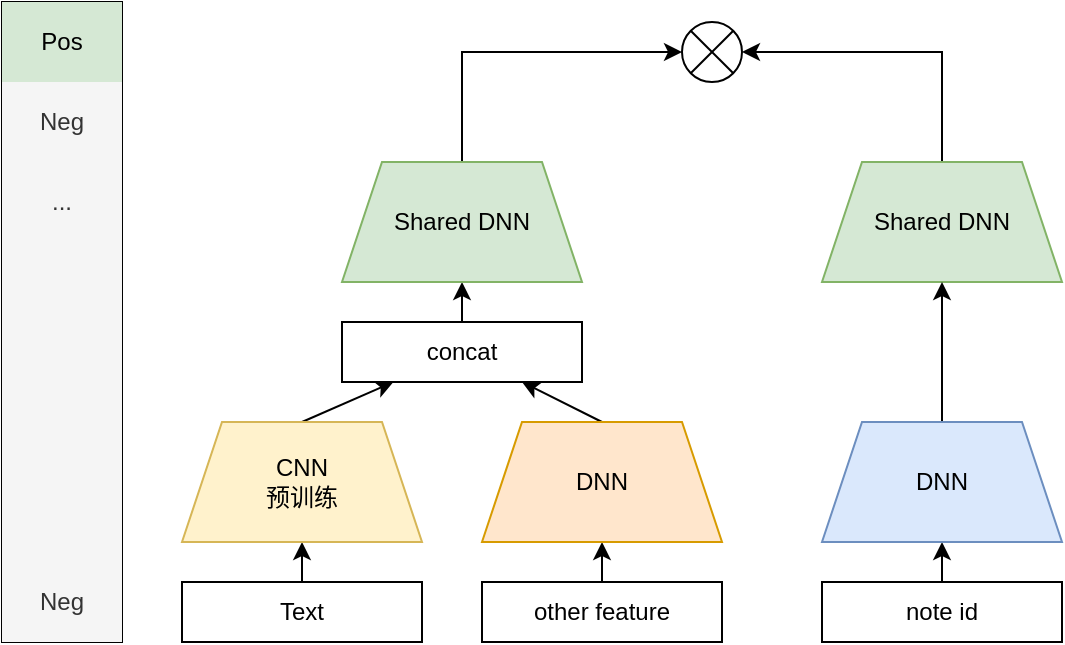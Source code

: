 <mxfile version="16.2.1" type="github">
  <diagram id="-nIgsAXrr9oJXmsmmCgA" name="Page-1">
    <mxGraphModel dx="943" dy="591" grid="1" gridSize="10" guides="1" tooltips="1" connect="1" arrows="1" fold="1" page="1" pageScale="1" pageWidth="827" pageHeight="1169" math="0" shadow="0">
      <root>
        <mxCell id="0" />
        <mxCell id="1" parent="0" />
        <mxCell id="f4mDGSUeAgbY2pKdosNk-15" style="edgeStyle=none;rounded=0;orthogonalLoop=1;jettySize=auto;html=1;exitX=0.5;exitY=0;exitDx=0;exitDy=0;entryX=0.5;entryY=1;entryDx=0;entryDy=0;" edge="1" parent="1" source="f4mDGSUeAgbY2pKdosNk-1" target="f4mDGSUeAgbY2pKdosNk-5">
          <mxGeometry relative="1" as="geometry" />
        </mxCell>
        <mxCell id="f4mDGSUeAgbY2pKdosNk-1" value="Text" style="rounded=0;whiteSpace=wrap;html=1;" vertex="1" parent="1">
          <mxGeometry x="200" y="430" width="120" height="30" as="geometry" />
        </mxCell>
        <mxCell id="f4mDGSUeAgbY2pKdosNk-12" style="rounded=0;orthogonalLoop=1;jettySize=auto;html=1;exitX=0.5;exitY=0;exitDx=0;exitDy=0;" edge="1" parent="1" source="f4mDGSUeAgbY2pKdosNk-5" target="f4mDGSUeAgbY2pKdosNk-10">
          <mxGeometry relative="1" as="geometry" />
        </mxCell>
        <mxCell id="f4mDGSUeAgbY2pKdosNk-5" value="CNN&lt;br&gt;预训练" style="shape=trapezoid;perimeter=trapezoidPerimeter;whiteSpace=wrap;html=1;fixedSize=1;fillColor=#fff2cc;strokeColor=#d6b656;" vertex="1" parent="1">
          <mxGeometry x="200" y="350" width="120" height="60" as="geometry" />
        </mxCell>
        <mxCell id="f4mDGSUeAgbY2pKdosNk-17" style="edgeStyle=none;rounded=0;orthogonalLoop=1;jettySize=auto;html=1;exitX=0.5;exitY=0;exitDx=0;exitDy=0;entryX=0.5;entryY=1;entryDx=0;entryDy=0;" edge="1" parent="1" source="f4mDGSUeAgbY2pKdosNk-7" target="f4mDGSUeAgbY2pKdosNk-8">
          <mxGeometry relative="1" as="geometry" />
        </mxCell>
        <mxCell id="f4mDGSUeAgbY2pKdosNk-7" value="other feature" style="rounded=0;whiteSpace=wrap;html=1;" vertex="1" parent="1">
          <mxGeometry x="350" y="430" width="120" height="30" as="geometry" />
        </mxCell>
        <mxCell id="f4mDGSUeAgbY2pKdosNk-13" style="edgeStyle=none;rounded=0;orthogonalLoop=1;jettySize=auto;html=1;exitX=0.5;exitY=0;exitDx=0;exitDy=0;entryX=0.75;entryY=1;entryDx=0;entryDy=0;" edge="1" parent="1" source="f4mDGSUeAgbY2pKdosNk-8" target="f4mDGSUeAgbY2pKdosNk-10">
          <mxGeometry relative="1" as="geometry" />
        </mxCell>
        <mxCell id="f4mDGSUeAgbY2pKdosNk-8" value="DNN" style="shape=trapezoid;perimeter=trapezoidPerimeter;whiteSpace=wrap;html=1;fixedSize=1;fillColor=#ffe6cc;strokeColor=#d79b00;" vertex="1" parent="1">
          <mxGeometry x="350" y="350" width="120" height="60" as="geometry" />
        </mxCell>
        <mxCell id="f4mDGSUeAgbY2pKdosNk-14" style="edgeStyle=none;rounded=0;orthogonalLoop=1;jettySize=auto;html=1;exitX=0.5;exitY=0;exitDx=0;exitDy=0;entryX=0.5;entryY=1;entryDx=0;entryDy=0;" edge="1" parent="1" source="f4mDGSUeAgbY2pKdosNk-10" target="f4mDGSUeAgbY2pKdosNk-11">
          <mxGeometry relative="1" as="geometry" />
        </mxCell>
        <mxCell id="f4mDGSUeAgbY2pKdosNk-10" value="concat" style="rounded=0;whiteSpace=wrap;html=1;" vertex="1" parent="1">
          <mxGeometry x="280" y="300" width="120" height="30" as="geometry" />
        </mxCell>
        <mxCell id="f4mDGSUeAgbY2pKdosNk-27" style="edgeStyle=orthogonalEdgeStyle;rounded=0;orthogonalLoop=1;jettySize=auto;html=1;exitX=0.5;exitY=0;exitDx=0;exitDy=0;" edge="1" parent="1" source="f4mDGSUeAgbY2pKdosNk-11" target="f4mDGSUeAgbY2pKdosNk-26">
          <mxGeometry relative="1" as="geometry">
            <Array as="points">
              <mxPoint x="340" y="165" />
            </Array>
          </mxGeometry>
        </mxCell>
        <mxCell id="f4mDGSUeAgbY2pKdosNk-11" value="Shared DNN" style="shape=trapezoid;perimeter=trapezoidPerimeter;whiteSpace=wrap;html=1;fixedSize=1;fillColor=#d5e8d4;strokeColor=#82b366;" vertex="1" parent="1">
          <mxGeometry x="280" y="220" width="120" height="60" as="geometry" />
        </mxCell>
        <mxCell id="f4mDGSUeAgbY2pKdosNk-16" style="edgeStyle=none;rounded=0;orthogonalLoop=1;jettySize=auto;html=1;entryX=0.5;entryY=1;entryDx=0;entryDy=0;" edge="1" parent="1" source="f4mDGSUeAgbY2pKdosNk-8" target="f4mDGSUeAgbY2pKdosNk-8">
          <mxGeometry relative="1" as="geometry" />
        </mxCell>
        <mxCell id="f4mDGSUeAgbY2pKdosNk-28" style="edgeStyle=orthogonalEdgeStyle;rounded=0;orthogonalLoop=1;jettySize=auto;html=1;exitX=0.5;exitY=0;exitDx=0;exitDy=0;entryX=1;entryY=0.5;entryDx=0;entryDy=0;" edge="1" parent="1" source="f4mDGSUeAgbY2pKdosNk-18" target="f4mDGSUeAgbY2pKdosNk-26">
          <mxGeometry relative="1" as="geometry" />
        </mxCell>
        <mxCell id="f4mDGSUeAgbY2pKdosNk-18" value="Shared DNN" style="shape=trapezoid;perimeter=trapezoidPerimeter;whiteSpace=wrap;html=1;fixedSize=1;fillColor=#d5e8d4;strokeColor=#82b366;" vertex="1" parent="1">
          <mxGeometry x="520" y="220" width="120" height="60" as="geometry" />
        </mxCell>
        <mxCell id="f4mDGSUeAgbY2pKdosNk-19" style="edgeStyle=none;rounded=0;orthogonalLoop=1;jettySize=auto;html=1;exitX=0.5;exitY=0;exitDx=0;exitDy=0;entryX=0.5;entryY=1;entryDx=0;entryDy=0;" edge="1" parent="1" source="f4mDGSUeAgbY2pKdosNk-20" target="f4mDGSUeAgbY2pKdosNk-21">
          <mxGeometry relative="1" as="geometry" />
        </mxCell>
        <mxCell id="f4mDGSUeAgbY2pKdosNk-20" value="note id" style="rounded=0;whiteSpace=wrap;html=1;" vertex="1" parent="1">
          <mxGeometry x="520" y="430" width="120" height="30" as="geometry" />
        </mxCell>
        <mxCell id="f4mDGSUeAgbY2pKdosNk-25" style="edgeStyle=none;rounded=0;orthogonalLoop=1;jettySize=auto;html=1;exitX=0.5;exitY=0;exitDx=0;exitDy=0;entryX=0.5;entryY=1;entryDx=0;entryDy=0;" edge="1" parent="1" source="f4mDGSUeAgbY2pKdosNk-21" target="f4mDGSUeAgbY2pKdosNk-18">
          <mxGeometry relative="1" as="geometry" />
        </mxCell>
        <mxCell id="f4mDGSUeAgbY2pKdosNk-21" value="DNN" style="shape=trapezoid;perimeter=trapezoidPerimeter;whiteSpace=wrap;html=1;fixedSize=1;fillColor=#dae8fc;strokeColor=#6c8ebf;" vertex="1" parent="1">
          <mxGeometry x="520" y="350" width="120" height="60" as="geometry" />
        </mxCell>
        <mxCell id="f4mDGSUeAgbY2pKdosNk-22" style="edgeStyle=none;rounded=0;orthogonalLoop=1;jettySize=auto;html=1;entryX=0.5;entryY=1;entryDx=0;entryDy=0;" edge="1" parent="1" source="f4mDGSUeAgbY2pKdosNk-21" target="f4mDGSUeAgbY2pKdosNk-21">
          <mxGeometry relative="1" as="geometry" />
        </mxCell>
        <mxCell id="f4mDGSUeAgbY2pKdosNk-26" value="" style="shape=sumEllipse;perimeter=ellipsePerimeter;whiteSpace=wrap;html=1;backgroundOutline=1;" vertex="1" parent="1">
          <mxGeometry x="450" y="150" width="30" height="30" as="geometry" />
        </mxCell>
        <mxCell id="f4mDGSUeAgbY2pKdosNk-155" value="" style="shape=table;startSize=0;container=1;collapsible=0;childLayout=tableLayout;" vertex="1" parent="1">
          <mxGeometry x="110" y="140" width="60" height="320" as="geometry" />
        </mxCell>
        <mxCell id="f4mDGSUeAgbY2pKdosNk-156" value="" style="shape=tableRow;horizontal=0;startSize=0;swimlaneHead=0;swimlaneBody=0;top=0;left=0;bottom=0;right=0;collapsible=0;dropTarget=0;fillColor=none;points=[[0,0.5],[1,0.5]];portConstraint=eastwest;" vertex="1" parent="f4mDGSUeAgbY2pKdosNk-155">
          <mxGeometry width="60" height="40" as="geometry" />
        </mxCell>
        <mxCell id="f4mDGSUeAgbY2pKdosNk-157" value="Pos" style="shape=partialRectangle;html=1;whiteSpace=wrap;connectable=0;overflow=hidden;fillColor=#d5e8d4;top=0;left=0;bottom=0;right=0;pointerEvents=1;strokeColor=#82b366;" vertex="1" parent="f4mDGSUeAgbY2pKdosNk-156">
          <mxGeometry width="60" height="40" as="geometry">
            <mxRectangle width="60" height="40" as="alternateBounds" />
          </mxGeometry>
        </mxCell>
        <mxCell id="f4mDGSUeAgbY2pKdosNk-158" value="" style="shape=tableRow;horizontal=0;startSize=0;swimlaneHead=0;swimlaneBody=0;top=0;left=0;bottom=0;right=0;collapsible=0;dropTarget=0;fillColor=none;points=[[0,0.5],[1,0.5]];portConstraint=eastwest;" vertex="1" parent="f4mDGSUeAgbY2pKdosNk-155">
          <mxGeometry y="40" width="60" height="40" as="geometry" />
        </mxCell>
        <mxCell id="f4mDGSUeAgbY2pKdosNk-159" value="Neg" style="shape=partialRectangle;html=1;whiteSpace=wrap;connectable=0;overflow=hidden;fillColor=#f5f5f5;top=0;left=0;bottom=0;right=0;pointerEvents=1;fontColor=#333333;strokeColor=#666666;" vertex="1" parent="f4mDGSUeAgbY2pKdosNk-158">
          <mxGeometry width="60" height="40" as="geometry">
            <mxRectangle width="60" height="40" as="alternateBounds" />
          </mxGeometry>
        </mxCell>
        <mxCell id="f4mDGSUeAgbY2pKdosNk-160" value="" style="shape=tableRow;horizontal=0;startSize=0;swimlaneHead=0;swimlaneBody=0;top=0;left=0;bottom=0;right=0;collapsible=0;dropTarget=0;fillColor=none;points=[[0,0.5],[1,0.5]];portConstraint=eastwest;" vertex="1" parent="f4mDGSUeAgbY2pKdosNk-155">
          <mxGeometry y="80" width="60" height="40" as="geometry" />
        </mxCell>
        <mxCell id="f4mDGSUeAgbY2pKdosNk-161" value="..." style="shape=partialRectangle;html=1;whiteSpace=wrap;connectable=0;overflow=hidden;fillColor=#f5f5f5;top=0;left=0;bottom=0;right=0;pointerEvents=1;fontColor=#333333;strokeColor=#666666;" vertex="1" parent="f4mDGSUeAgbY2pKdosNk-160">
          <mxGeometry width="60" height="40" as="geometry">
            <mxRectangle width="60" height="40" as="alternateBounds" />
          </mxGeometry>
        </mxCell>
        <mxCell id="f4mDGSUeAgbY2pKdosNk-162" value="" style="shape=tableRow;horizontal=0;startSize=0;swimlaneHead=0;swimlaneBody=0;top=0;left=0;bottom=0;right=0;collapsible=0;dropTarget=0;fillColor=none;points=[[0,0.5],[1,0.5]];portConstraint=eastwest;" vertex="1" parent="f4mDGSUeAgbY2pKdosNk-155">
          <mxGeometry y="120" width="60" height="40" as="geometry" />
        </mxCell>
        <mxCell id="f4mDGSUeAgbY2pKdosNk-163" value="" style="shape=partialRectangle;html=1;whiteSpace=wrap;connectable=0;overflow=hidden;fillColor=#f5f5f5;top=0;left=0;bottom=0;right=0;pointerEvents=1;fontColor=#333333;strokeColor=#666666;" vertex="1" parent="f4mDGSUeAgbY2pKdosNk-162">
          <mxGeometry width="60" height="40" as="geometry">
            <mxRectangle width="60" height="40" as="alternateBounds" />
          </mxGeometry>
        </mxCell>
        <mxCell id="f4mDGSUeAgbY2pKdosNk-164" value="" style="shape=tableRow;horizontal=0;startSize=0;swimlaneHead=0;swimlaneBody=0;top=0;left=0;bottom=0;right=0;collapsible=0;dropTarget=0;fillColor=none;points=[[0,0.5],[1,0.5]];portConstraint=eastwest;" vertex="1" parent="f4mDGSUeAgbY2pKdosNk-155">
          <mxGeometry y="160" width="60" height="40" as="geometry" />
        </mxCell>
        <mxCell id="f4mDGSUeAgbY2pKdosNk-165" value="" style="shape=partialRectangle;html=1;whiteSpace=wrap;connectable=0;overflow=hidden;fillColor=#f5f5f5;top=0;left=0;bottom=0;right=0;pointerEvents=1;fontColor=#333333;strokeColor=#666666;" vertex="1" parent="f4mDGSUeAgbY2pKdosNk-164">
          <mxGeometry width="60" height="40" as="geometry">
            <mxRectangle width="60" height="40" as="alternateBounds" />
          </mxGeometry>
        </mxCell>
        <mxCell id="f4mDGSUeAgbY2pKdosNk-166" value="" style="shape=tableRow;horizontal=0;startSize=0;swimlaneHead=0;swimlaneBody=0;top=0;left=0;bottom=0;right=0;collapsible=0;dropTarget=0;fillColor=none;points=[[0,0.5],[1,0.5]];portConstraint=eastwest;" vertex="1" parent="f4mDGSUeAgbY2pKdosNk-155">
          <mxGeometry y="200" width="60" height="40" as="geometry" />
        </mxCell>
        <mxCell id="f4mDGSUeAgbY2pKdosNk-167" value="" style="shape=partialRectangle;html=1;whiteSpace=wrap;connectable=0;overflow=hidden;fillColor=#f5f5f5;top=0;left=0;bottom=0;right=0;pointerEvents=1;fontColor=#333333;strokeColor=#666666;" vertex="1" parent="f4mDGSUeAgbY2pKdosNk-166">
          <mxGeometry width="60" height="40" as="geometry">
            <mxRectangle width="60" height="40" as="alternateBounds" />
          </mxGeometry>
        </mxCell>
        <mxCell id="f4mDGSUeAgbY2pKdosNk-168" value="" style="shape=tableRow;horizontal=0;startSize=0;swimlaneHead=0;swimlaneBody=0;top=0;left=0;bottom=0;right=0;collapsible=0;dropTarget=0;fillColor=none;points=[[0,0.5],[1,0.5]];portConstraint=eastwest;" vertex="1" parent="f4mDGSUeAgbY2pKdosNk-155">
          <mxGeometry y="240" width="60" height="40" as="geometry" />
        </mxCell>
        <mxCell id="f4mDGSUeAgbY2pKdosNk-169" value="" style="shape=partialRectangle;html=1;whiteSpace=wrap;connectable=0;overflow=hidden;fillColor=#f5f5f5;top=0;left=0;bottom=0;right=0;pointerEvents=1;fontColor=#333333;strokeColor=#666666;" vertex="1" parent="f4mDGSUeAgbY2pKdosNk-168">
          <mxGeometry width="60" height="40" as="geometry">
            <mxRectangle width="60" height="40" as="alternateBounds" />
          </mxGeometry>
        </mxCell>
        <mxCell id="f4mDGSUeAgbY2pKdosNk-170" value="" style="shape=tableRow;horizontal=0;startSize=0;swimlaneHead=0;swimlaneBody=0;top=0;left=0;bottom=0;right=0;collapsible=0;dropTarget=0;fillColor=none;points=[[0,0.5],[1,0.5]];portConstraint=eastwest;" vertex="1" parent="f4mDGSUeAgbY2pKdosNk-155">
          <mxGeometry y="280" width="60" height="40" as="geometry" />
        </mxCell>
        <mxCell id="f4mDGSUeAgbY2pKdosNk-171" value="&lt;span&gt;Neg&lt;/span&gt;" style="shape=partialRectangle;html=1;whiteSpace=wrap;connectable=0;overflow=hidden;fillColor=#f5f5f5;top=0;left=0;bottom=0;right=0;pointerEvents=1;fontColor=#333333;strokeColor=#666666;" vertex="1" parent="f4mDGSUeAgbY2pKdosNk-170">
          <mxGeometry width="60" height="40" as="geometry">
            <mxRectangle width="60" height="40" as="alternateBounds" />
          </mxGeometry>
        </mxCell>
      </root>
    </mxGraphModel>
  </diagram>
</mxfile>
